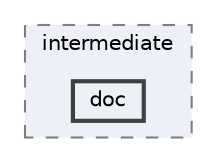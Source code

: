 digraph "src/lagrangian/intermediate/doc"
{
 // LATEX_PDF_SIZE
  bgcolor="transparent";
  edge [fontname=Helvetica,fontsize=10,labelfontname=Helvetica,labelfontsize=10];
  node [fontname=Helvetica,fontsize=10,shape=box,height=0.2,width=0.4];
  compound=true
  subgraph clusterdir_d3c32a493136c130c1f0d51f4f35c297 {
    graph [ bgcolor="#edf0f7", pencolor="grey50", label="intermediate", fontname=Helvetica,fontsize=10 style="filled,dashed", URL="dir_d3c32a493136c130c1f0d51f4f35c297.html",tooltip=""]
  dir_17183b5ab28fabcb5382cfca8209316b [label="doc", fillcolor="#edf0f7", color="grey25", style="filled,bold", URL="dir_17183b5ab28fabcb5382cfca8209316b.html",tooltip=""];
  }
}
